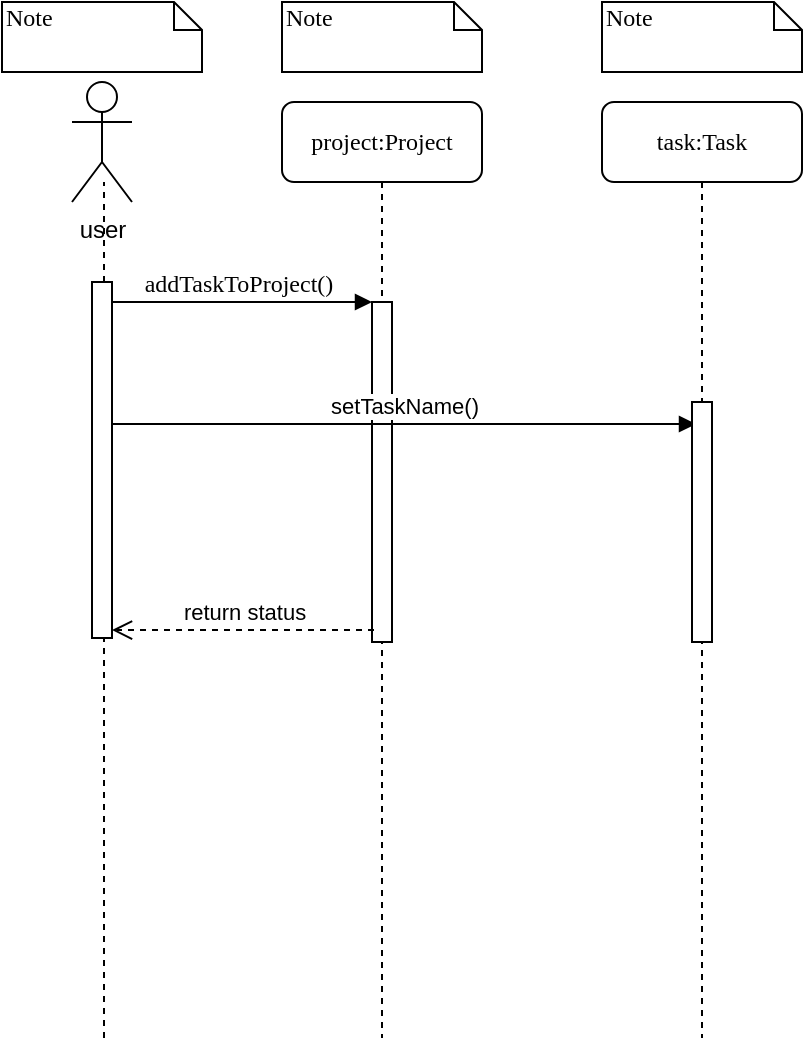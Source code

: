 <mxfile version="10.6.7" type="device"><diagram id="1HHfJyGIwwL79xxKRSZR" name="Page-1"><mxGraphModel dx="1394" dy="755" grid="1" gridSize="10" guides="1" tooltips="1" connect="1" arrows="1" fold="1" page="1" pageScale="1" pageWidth="850" pageHeight="1100" math="0" shadow="0"><root><mxCell id="0"/><mxCell id="1" parent="0"/><mxCell id="p_5Fpq-UKxK2JLkZS4Xz-1" value="project:Project&lt;br&gt;" style="shape=umlLifeline;perimeter=lifelinePerimeter;whiteSpace=wrap;html=1;container=1;collapsible=0;recursiveResize=0;outlineConnect=0;rounded=1;shadow=0;comic=0;labelBackgroundColor=none;strokeColor=#000000;strokeWidth=1;fillColor=#FFFFFF;fontFamily=Verdana;fontSize=12;fontColor=#000000;align=center;" vertex="1" parent="1"><mxGeometry x="380" y="212" width="100" height="468" as="geometry"/></mxCell><mxCell id="p_5Fpq-UKxK2JLkZS4Xz-2" value="" style="html=1;points=[];perimeter=orthogonalPerimeter;rounded=0;shadow=0;comic=0;labelBackgroundColor=none;strokeColor=#000000;strokeWidth=1;fillColor=#FFFFFF;fontFamily=Verdana;fontSize=12;fontColor=#000000;align=center;" vertex="1" parent="p_5Fpq-UKxK2JLkZS4Xz-1"><mxGeometry x="45" y="100" width="10" height="170" as="geometry"/></mxCell><mxCell id="p_5Fpq-UKxK2JLkZS4Xz-3" value="setTaskName()" style="html=1;verticalAlign=bottom;endArrow=block;entryX=0.1;entryY=0.1;entryDx=0;entryDy=0;entryPerimeter=0;" edge="1" parent="p_5Fpq-UKxK2JLkZS4Xz-1" source="p_5Fpq-UKxK2JLkZS4Xz-15"><mxGeometry width="80" relative="1" as="geometry"><mxPoint x="51" y="160" as="sourcePoint"/><mxPoint x="207" y="161" as="targetPoint"/></mxGeometry></mxCell><mxCell id="p_5Fpq-UKxK2JLkZS4Xz-4" value="task:Task&lt;br&gt;" style="shape=umlLifeline;perimeter=lifelinePerimeter;whiteSpace=wrap;html=1;container=1;collapsible=0;recursiveResize=0;outlineConnect=0;rounded=1;shadow=0;comic=0;labelBackgroundColor=none;strokeColor=#000000;strokeWidth=1;fillColor=#FFFFFF;fontFamily=Verdana;fontSize=12;fontColor=#000000;align=center;" vertex="1" parent="1"><mxGeometry x="540" y="212" width="100" height="468" as="geometry"/></mxCell><mxCell id="p_5Fpq-UKxK2JLkZS4Xz-5" value="" style="html=1;points=[];perimeter=orthogonalPerimeter;rounded=0;shadow=0;comic=0;labelBackgroundColor=none;strokeColor=#000000;strokeWidth=1;fillColor=#FFFFFF;fontFamily=Verdana;fontSize=12;fontColor=#000000;align=center;" vertex="1" parent="p_5Fpq-UKxK2JLkZS4Xz-4"><mxGeometry x="45" y="150" width="10" height="120" as="geometry"/></mxCell><mxCell id="p_5Fpq-UKxK2JLkZS4Xz-9" value="addTaskToProject()&lt;br&gt;" style="html=1;verticalAlign=bottom;endArrow=block;entryX=0;entryY=0;labelBackgroundColor=none;fontFamily=Verdana;fontSize=12;edgeStyle=elbowEdgeStyle;elbow=vertical;" edge="1" parent="1" target="p_5Fpq-UKxK2JLkZS4Xz-2"><mxGeometry relative="1" as="geometry"><mxPoint x="290" y="312" as="sourcePoint"/></mxGeometry></mxCell><mxCell id="p_5Fpq-UKxK2JLkZS4Xz-10" value="Note" style="shape=note;whiteSpace=wrap;html=1;size=14;verticalAlign=top;align=left;spacingTop=-6;rounded=0;shadow=0;comic=0;labelBackgroundColor=none;strokeColor=#000000;strokeWidth=1;fillColor=#FFFFFF;fontFamily=Verdana;fontSize=12;fontColor=#000000;" vertex="1" parent="1"><mxGeometry x="240" y="162" width="100" height="35" as="geometry"/></mxCell><mxCell id="p_5Fpq-UKxK2JLkZS4Xz-11" value="Note" style="shape=note;whiteSpace=wrap;html=1;size=14;verticalAlign=top;align=left;spacingTop=-6;rounded=0;shadow=0;comic=0;labelBackgroundColor=none;strokeColor=#000000;strokeWidth=1;fillColor=#FFFFFF;fontFamily=Verdana;fontSize=12;fontColor=#000000;" vertex="1" parent="1"><mxGeometry x="380" y="162" width="100" height="35" as="geometry"/></mxCell><mxCell id="p_5Fpq-UKxK2JLkZS4Xz-12" value="Note" style="shape=note;whiteSpace=wrap;html=1;size=14;verticalAlign=top;align=left;spacingTop=-6;rounded=0;shadow=0;comic=0;labelBackgroundColor=none;strokeColor=#000000;strokeWidth=1;fillColor=#FFFFFF;fontFamily=Verdana;fontSize=12;fontColor=#000000;" vertex="1" parent="1"><mxGeometry x="540" y="162" width="100" height="35" as="geometry"/></mxCell><mxCell id="p_5Fpq-UKxK2JLkZS4Xz-13" value="" style="endArrow=none;dashed=1;html=1;" edge="1" parent="1" source="p_5Fpq-UKxK2JLkZS4Xz-15"><mxGeometry width="50" height="50" relative="1" as="geometry"><mxPoint x="291" y="792" as="sourcePoint"/><mxPoint x="291" y="252" as="targetPoint"/></mxGeometry></mxCell><mxCell id="p_5Fpq-UKxK2JLkZS4Xz-14" value="user&lt;br&gt;" style="shape=umlActor;html=1;verticalLabelPosition=bottom;verticalAlign=top;align=center;" vertex="1" parent="1"><mxGeometry x="275" y="202" width="30" height="60" as="geometry"/></mxCell><mxCell id="p_5Fpq-UKxK2JLkZS4Xz-15" value="" style="html=1;points=[];perimeter=orthogonalPerimeter;" vertex="1" parent="1"><mxGeometry x="285" y="302" width="10" height="178" as="geometry"/></mxCell><mxCell id="p_5Fpq-UKxK2JLkZS4Xz-16" value="" style="endArrow=none;dashed=1;html=1;" edge="1" parent="1" target="p_5Fpq-UKxK2JLkZS4Xz-15"><mxGeometry width="50" height="50" relative="1" as="geometry"><mxPoint x="291" y="680" as="sourcePoint"/><mxPoint x="291" y="252" as="targetPoint"/></mxGeometry></mxCell><mxCell id="p_5Fpq-UKxK2JLkZS4Xz-29" value="return status" style="html=1;verticalAlign=bottom;endArrow=open;dashed=1;endSize=8;exitX=0.1;exitY=0.965;exitDx=0;exitDy=0;exitPerimeter=0;" edge="1" parent="1" target="p_5Fpq-UKxK2JLkZS4Xz-15" source="p_5Fpq-UKxK2JLkZS4Xz-2"><mxGeometry relative="1" as="geometry"><mxPoint x="425" y="580.5" as="sourcePoint"/><mxPoint x="500" y="580" as="targetPoint"/></mxGeometry></mxCell></root></mxGraphModel></diagram></mxfile>